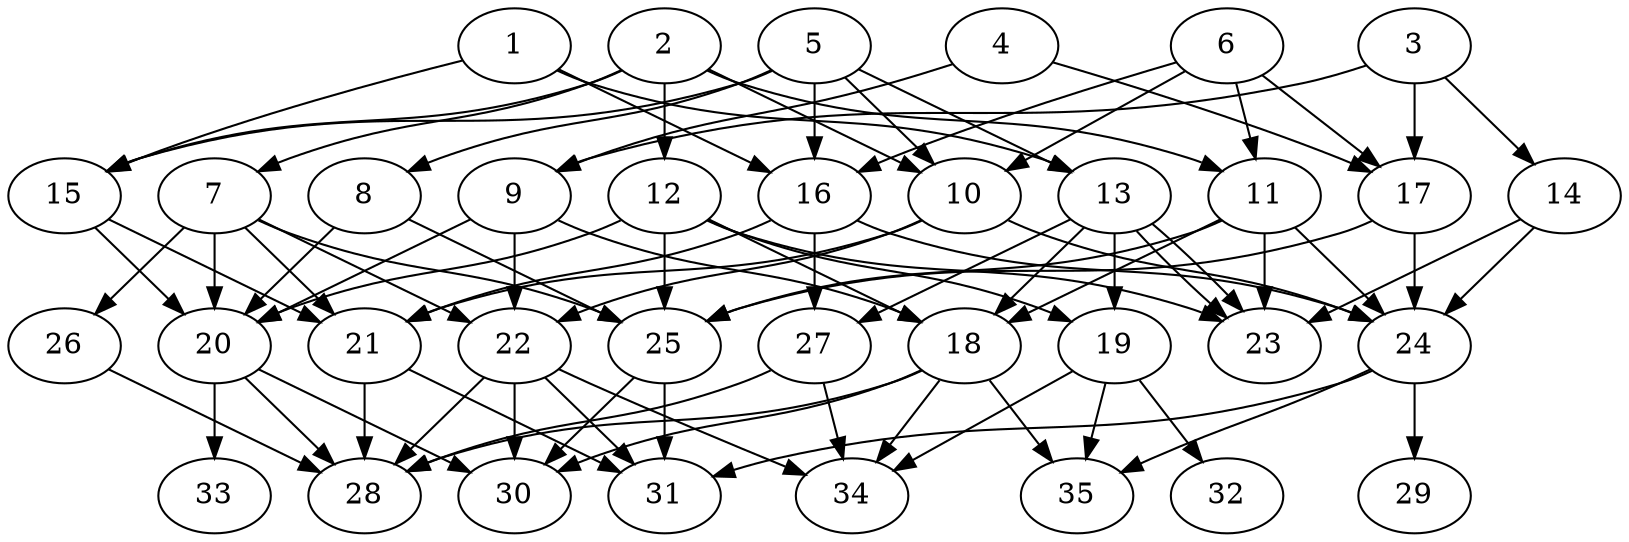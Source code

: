 // DAG (tier=2-normal, mode=compute, n=35, ccr=0.387, fat=0.641, density=0.508, regular=0.529, jump=0.109, mindata=524288, maxdata=8388608)
// DAG automatically generated by daggen at Sun Aug 24 16:33:33 2025
// /home/ermia/Project/Environments/daggen/bin/daggen --dot --ccr 0.387 --fat 0.641 --regular 0.529 --density 0.508 --jump 0.109 --mindata 524288 --maxdata 8388608 -n 35 
digraph G {
  1 [size="668764916663975936", alpha="0.05", expect_size="334382458331987968"]
  1 -> 13 [size ="6117946032128"]
  1 -> 15 [size ="6117946032128"]
  1 -> 16 [size ="6117946032128"]
  2 [size="579112596265836032", alpha="0.19", expect_size="289556298132918016"]
  2 -> 7 [size ="294487326720000"]
  2 -> 10 [size ="294487326720000"]
  2 -> 11 [size ="294487326720000"]
  2 -> 12 [size ="294487326720000"]
  2 -> 15 [size ="294487326720000"]
  3 [size="62702286414040912", alpha="0.01", expect_size="31351143207020456"]
  3 -> 9 [size ="29052442247168"]
  3 -> 14 [size ="29052442247168"]
  3 -> 17 [size ="29052442247168"]
  4 [size="412064641857787789312", alpha="0.02", expect_size="206032320928893894656"]
  4 -> 9 [size ="442996424179712"]
  4 -> 17 [size ="442996424179712"]
  5 [size="4289813406340978", alpha="0.17", expect_size="2144906703170489"]
  5 -> 8 [size ="76102659735552"]
  5 -> 10 [size ="76102659735552"]
  5 -> 13 [size ="76102659735552"]
  5 -> 15 [size ="76102659735552"]
  5 -> 16 [size ="76102659735552"]
  6 [size="489053550078555324416", alpha="0.19", expect_size="244526775039277662208"]
  6 -> 10 [size ="496585762930688"]
  6 -> 11 [size ="496585762930688"]
  6 -> 16 [size ="496585762930688"]
  6 -> 17 [size ="496585762930688"]
  7 [size="8856142403196204", alpha="0.19", expect_size="4428071201598102"]
  7 -> 20 [size ="307247062188032"]
  7 -> 21 [size ="307247062188032"]
  7 -> 22 [size ="307247062188032"]
  7 -> 25 [size ="307247062188032"]
  7 -> 26 [size ="307247062188032"]
  8 [size="394786069640662", alpha="0.04", expect_size="197393034820331"]
  8 -> 20 [size ="20967837401088"]
  8 -> 25 [size ="20967837401088"]
  9 [size="2368770698746380", alpha="0.19", expect_size="1184385349373190"]
  9 -> 18 [size ="46998761766912"]
  9 -> 20 [size ="46998761766912"]
  9 -> 22 [size ="46998761766912"]
  10 [size="47391396393696362496", alpha="0.11", expect_size="23695698196848181248"]
  10 -> 21 [size ="104766633934848"]
  10 -> 22 [size ="104766633934848"]
  10 -> 24 [size ="104766633934848"]
  11 [size="2608909462025760", alpha="0.04", expect_size="1304454731012880"]
  11 -> 18 [size ="80510537695232"]
  11 -> 23 [size ="80510537695232"]
  11 -> 24 [size ="80510537695232"]
  11 -> 25 [size ="80510537695232"]
  12 [size="1402144964137229", alpha="0.11", expect_size="701072482068614"]
  12 -> 18 [size ="41007886368768"]
  12 -> 19 [size ="41007886368768"]
  12 -> 20 [size ="41007886368768"]
  12 -> 23 [size ="41007886368768"]
  12 -> 25 [size ="41007886368768"]
  13 [size="30675114049281196032", alpha="0.05", expect_size="15337557024640598016"]
  13 -> 18 [size ="78393630523392"]
  13 -> 19 [size ="78393630523392"]
  13 -> 23 [size ="78393630523392"]
  13 -> 23 [size ="78393630523392"]
  13 -> 27 [size ="78393630523392"]
  14 [size="132155278754074544", alpha="0.10", expect_size="66077639377037272"]
  14 -> 23 [size ="333155277996032"]
  14 -> 24 [size ="333155277996032"]
  15 [size="5245065245988314", alpha="0.10", expect_size="2622532622994157"]
  15 -> 20 [size ="101181116383232"]
  15 -> 21 [size ="101181116383232"]
  16 [size="634701292718383872", alpha="0.04", expect_size="317350646359191936"]
  16 -> 21 [size ="538079551029248"]
  16 -> 24 [size ="538079551029248"]
  16 -> 27 [size ="538079551029248"]
  17 [size="152371290687844", alpha="0.09", expect_size="76185645343922"]
  17 -> 24 [size ="9622077308928"]
  17 -> 25 [size ="9622077308928"]
  18 [size="161110296478525312", alpha="0.01", expect_size="80555148239262656"]
  18 -> 28 [size ="287668319551488"]
  18 -> 30 [size ="287668319551488"]
  18 -> 34 [size ="287668319551488"]
  18 -> 35 [size ="287668319551488"]
  19 [size="338164659217813440", alpha="0.15", expect_size="169082329608906720"]
  19 -> 32 [size ="167387030618112"]
  19 -> 34 [size ="167387030618112"]
  19 -> 35 [size ="167387030618112"]
  20 [size="865364518955826", alpha="0.09", expect_size="432682259477913"]
  20 -> 28 [size ="21153921892352"]
  20 -> 30 [size ="21153921892352"]
  20 -> 33 [size ="21153921892352"]
  21 [size="521129022841192064", alpha="0.08", expect_size="260564511420596032"]
  21 -> 28 [size ="245518617804800"]
  21 -> 31 [size ="245518617804800"]
  22 [size="233905214853126029312", alpha="0.02", expect_size="116952607426563014656"]
  22 -> 28 [size ="303703588339712"]
  22 -> 30 [size ="303703588339712"]
  22 -> 31 [size ="303703588339712"]
  22 -> 34 [size ="303703588339712"]
  23 [size="269510024725463564288", alpha="0.15", expect_size="134755012362731782144"]
  24 [size="283545634082805536", alpha="0.14", expect_size="141772817041402768"]
  24 -> 29 [size ="236436951400448"]
  24 -> 31 [size ="236436951400448"]
  24 -> 35 [size ="236436951400448"]
  25 [size="2084545264391748", alpha="0.03", expect_size="1042272632195874"]
  25 -> 30 [size ="145449201696768"]
  25 -> 31 [size ="145449201696768"]
  26 [size="635599889975323", alpha="0.14", expect_size="317799944987661"]
  26 -> 28 [size ="33152986775552"]
  27 [size="664238041743101312", alpha="0.00", expect_size="332119020871550656"]
  27 -> 28 [size ="435832343232512"]
  27 -> 34 [size ="435832343232512"]
  28 [size="609524097742798848", alpha="0.14", expect_size="304762048871399424"]
  29 [size="2492116909437496", alpha="0.03", expect_size="1246058454718748"]
  30 [size="85075953110233120", alpha="0.19", expect_size="42537976555116560"]
  31 [size="14992336374714073088", alpha="0.17", expect_size="7496168187357036544"]
  32 [size="10523039242387456000", alpha="0.14", expect_size="5261519621193728000"]
  33 [size="15838713752872824", alpha="0.19", expect_size="7919356876436412"]
  34 [size="261640553411786496", alpha="0.16", expect_size="130820276705893248"]
  35 [size="96740000771696754688", alpha="0.11", expect_size="48370000385848377344"]
}